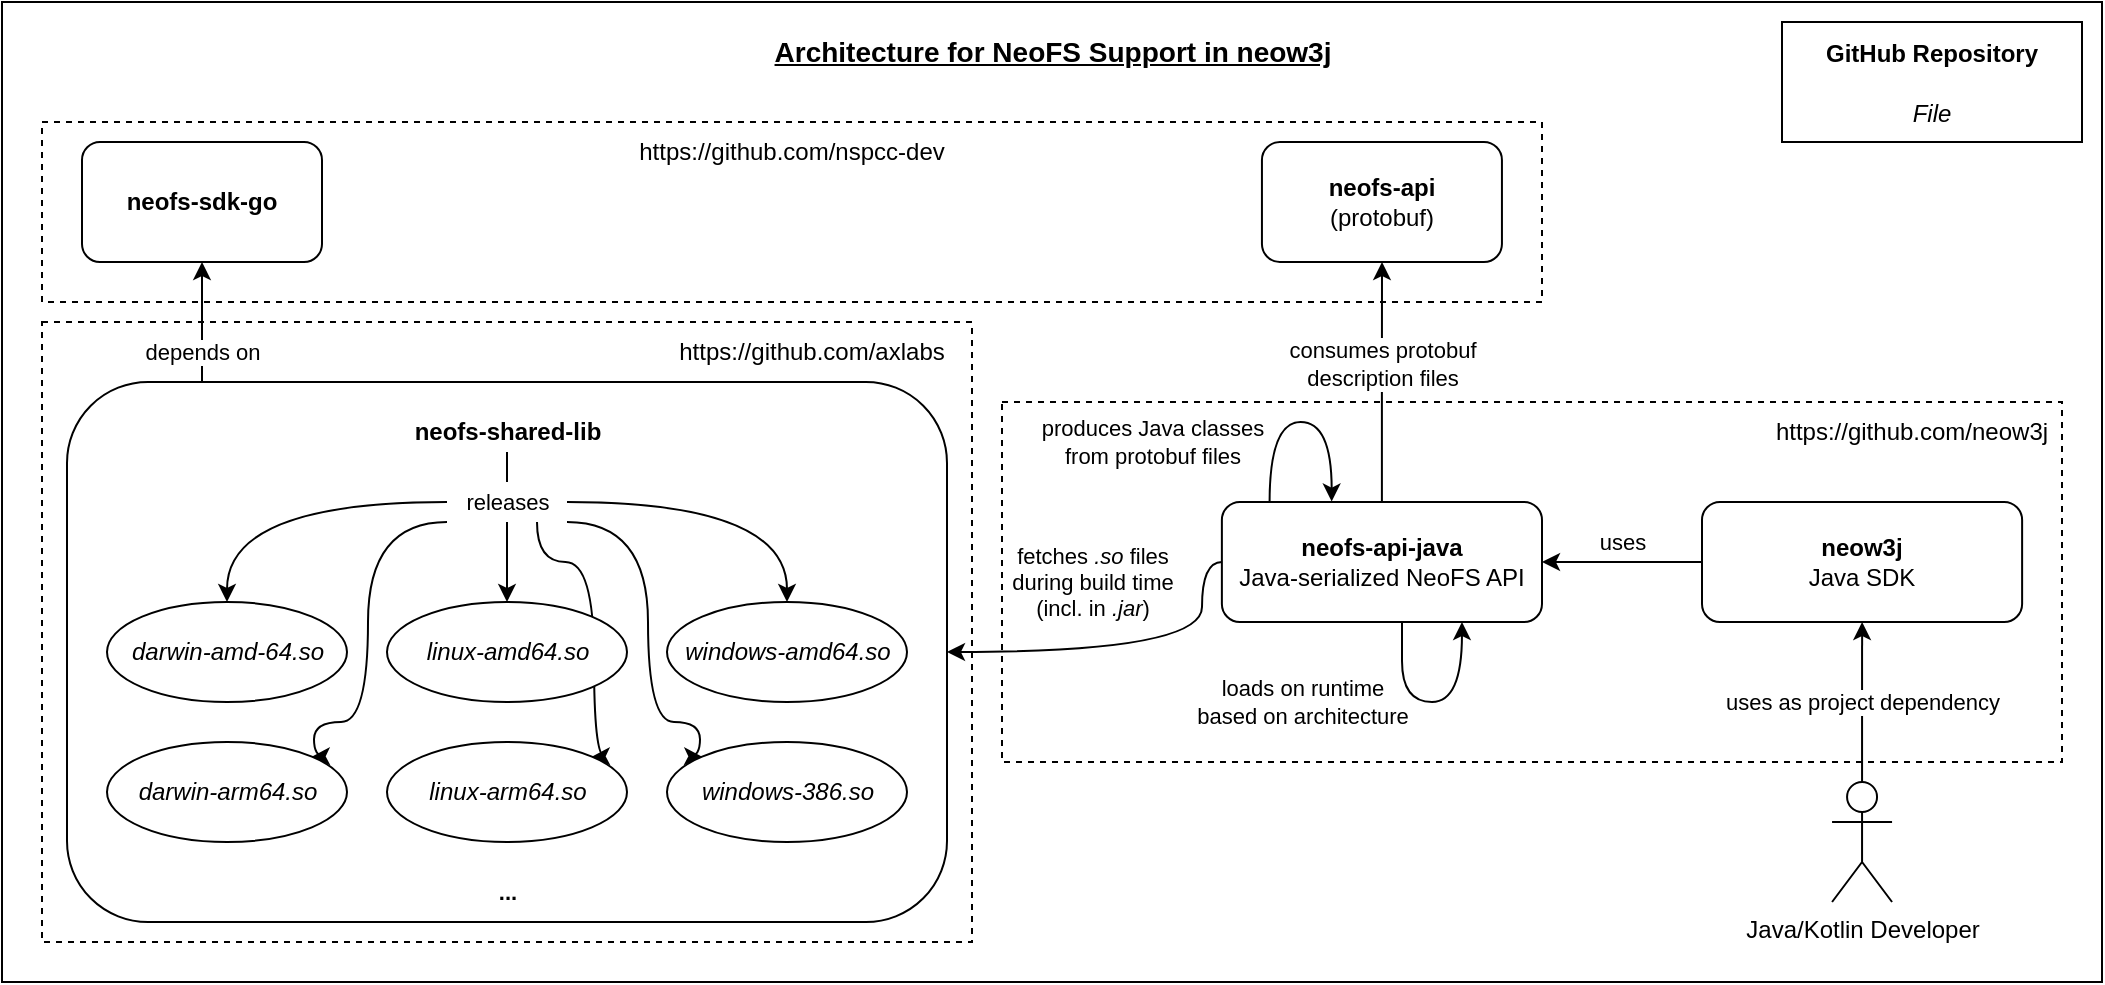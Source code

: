 <mxfile version="20.7.4" type="device"><diagram id="tO1SPFyYU1Soy5vWM51A" name="Page-1"><mxGraphModel dx="1846" dy="1025" grid="1" gridSize="10" guides="1" tooltips="1" connect="1" arrows="1" fold="1" page="1" pageScale="1" pageWidth="827" pageHeight="1169" math="0" shadow="0"><root><mxCell id="0"/><mxCell id="1" parent="0"/><mxCell id="hFZfo0W2_b5fDAXVUZNu-52" value="" style="rounded=0;whiteSpace=wrap;html=1;labelBackgroundColor=none;" parent="1" vertex="1"><mxGeometry x="40" y="60" width="1050" height="490" as="geometry"/></mxCell><mxCell id="hFZfo0W2_b5fDAXVUZNu-47" value="" style="rounded=0;whiteSpace=wrap;html=1;dashed=1;align=right;" parent="1" vertex="1"><mxGeometry x="60" y="220" width="465" height="310" as="geometry"/></mxCell><mxCell id="hFZfo0W2_b5fDAXVUZNu-48" value="https://github.com/axlabs" style="text;html=1;strokeColor=none;fillColor=none;align=center;verticalAlign=middle;whiteSpace=wrap;rounded=0;dashed=1;" parent="1" vertex="1"><mxGeometry x="365" y="220" width="160" height="30" as="geometry"/></mxCell><mxCell id="hFZfo0W2_b5fDAXVUZNu-2" value="" style="rounded=1;whiteSpace=wrap;html=1;" parent="1" vertex="1"><mxGeometry x="72.5" y="250" width="440" height="270" as="geometry"/></mxCell><mxCell id="hFZfo0W2_b5fDAXVUZNu-45" value="" style="rounded=0;whiteSpace=wrap;html=1;dashed=1;align=right;" parent="1" vertex="1"><mxGeometry x="60" y="120" width="750" height="90" as="geometry"/></mxCell><mxCell id="hFZfo0W2_b5fDAXVUZNu-46" value="https://github.com/nspcc-dev" style="text;html=1;strokeColor=none;fillColor=none;align=center;verticalAlign=middle;whiteSpace=wrap;rounded=0;dashed=1;" parent="1" vertex="1"><mxGeometry x="290" y="120" width="290" height="30" as="geometry"/></mxCell><mxCell id="hFZfo0W2_b5fDAXVUZNu-43" value="" style="rounded=0;whiteSpace=wrap;html=1;dashed=1;align=right;" parent="1" vertex="1"><mxGeometry x="540" y="260" width="530" height="180" as="geometry"/></mxCell><mxCell id="P0e6Vw0NGf34NiaDryNO-14" value="" style="edgeStyle=orthogonalEdgeStyle;rounded=0;orthogonalLoop=1;jettySize=auto;html=1;fontSize=11;startArrow=classic;startFill=1;endArrow=none;endFill=0;" edge="1" parent="1" source="hFZfo0W2_b5fDAXVUZNu-1"><mxGeometry relative="1" as="geometry"><mxPoint x="140" y="250" as="targetPoint"/><Array as="points"><mxPoint x="140" y="250"/></Array></mxGeometry></mxCell><mxCell id="P0e6Vw0NGf34NiaDryNO-15" value="depends on" style="edgeLabel;html=1;align=center;verticalAlign=middle;resizable=0;points=[];fontSize=11;" vertex="1" connectable="0" parent="P0e6Vw0NGf34NiaDryNO-14"><mxGeometry x="-0.218" relative="1" as="geometry"><mxPoint y="21" as="offset"/></mxGeometry></mxCell><mxCell id="hFZfo0W2_b5fDAXVUZNu-1" value="&lt;b&gt;neofs-sdk-go&lt;/b&gt;" style="rounded=1;whiteSpace=wrap;html=1;" parent="1" vertex="1"><mxGeometry x="80" y="130" width="120" height="60" as="geometry"/></mxCell><mxCell id="hFZfo0W2_b5fDAXVUZNu-3" value="&lt;b&gt;neofs-api&lt;/b&gt;&lt;br&gt;(protobuf)" style="rounded=1;whiteSpace=wrap;html=1;" parent="1" vertex="1"><mxGeometry x="669.97" y="130" width="120" height="60" as="geometry"/></mxCell><mxCell id="hFZfo0W2_b5fDAXVUZNu-7" value="" style="edgeStyle=orthogonalEdgeStyle;rounded=0;orthogonalLoop=1;jettySize=auto;html=1;" parent="1" source="hFZfo0W2_b5fDAXVUZNu-4" target="hFZfo0W2_b5fDAXVUZNu-3" edge="1"><mxGeometry relative="1" as="geometry"/></mxCell><mxCell id="hFZfo0W2_b5fDAXVUZNu-8" value="consumes protobuf&lt;br&gt;description files" style="edgeLabel;html=1;align=center;verticalAlign=middle;resizable=0;points=[];" parent="hFZfo0W2_b5fDAXVUZNu-7" vertex="1" connectable="0"><mxGeometry x="0.067" y="1" relative="1" as="geometry"><mxPoint x="1" y="-5" as="offset"/></mxGeometry></mxCell><mxCell id="hFZfo0W2_b5fDAXVUZNu-32" value="" style="edgeStyle=orthogonalEdgeStyle;curved=1;rounded=0;orthogonalLoop=1;jettySize=auto;html=1;strokeColor=default;entryX=1;entryY=0.5;entryDx=0;entryDy=0;" parent="1" source="hFZfo0W2_b5fDAXVUZNu-4" edge="1" target="hFZfo0W2_b5fDAXVUZNu-2"><mxGeometry relative="1" as="geometry"><mxPoint x="540" y="380" as="targetPoint"/><Array as="points"><mxPoint x="640" y="340"/><mxPoint x="640" y="385"/></Array></mxGeometry></mxCell><mxCell id="hFZfo0W2_b5fDAXVUZNu-49" value="fetches &lt;i&gt;.so&lt;/i&gt; files&lt;br&gt;during build time&lt;br&gt;(incl. in &lt;i&gt;.jar&lt;/i&gt;)" style="edgeLabel;html=1;align=center;verticalAlign=middle;resizable=0;points=[];labelBackgroundColor=none;" parent="hFZfo0W2_b5fDAXVUZNu-32" vertex="1" connectable="0"><mxGeometry x="-0.548" y="5" relative="1" as="geometry"><mxPoint x="-60" y="-21" as="offset"/></mxGeometry></mxCell><mxCell id="hFZfo0W2_b5fDAXVUZNu-34" value="" style="edgeStyle=orthogonalEdgeStyle;curved=1;rounded=0;orthogonalLoop=1;jettySize=auto;html=1;strokeColor=default;endArrow=none;endFill=0;startArrow=classic;startFill=1;" parent="1" source="hFZfo0W2_b5fDAXVUZNu-4" target="hFZfo0W2_b5fDAXVUZNu-33" edge="1"><mxGeometry relative="1" as="geometry"/></mxCell><mxCell id="hFZfo0W2_b5fDAXVUZNu-35" value="uses" style="edgeLabel;html=1;align=center;verticalAlign=middle;resizable=0;points=[];" parent="hFZfo0W2_b5fDAXVUZNu-34" vertex="1" connectable="0"><mxGeometry x="0.225" y="3" relative="1" as="geometry"><mxPoint x="-9" y="-7" as="offset"/></mxGeometry></mxCell><mxCell id="hFZfo0W2_b5fDAXVUZNu-4" value="&lt;b&gt;neofs-api-java&lt;/b&gt;&lt;br&gt;Java-serialized NeoFS API" style="rounded=1;whiteSpace=wrap;html=1;" parent="1" vertex="1"><mxGeometry x="649.94" y="310" width="160.06" height="60" as="geometry"/></mxCell><mxCell id="hFZfo0W2_b5fDAXVUZNu-12" value="" style="endArrow=classic;html=1;rounded=0;strokeColor=default;deletable=1;edgeStyle=orthogonalEdgeStyle;curved=1;exitX=0.149;exitY=0.004;exitDx=0;exitDy=0;entryX=0.343;entryY=-0.004;entryDx=0;entryDy=0;exitPerimeter=0;entryPerimeter=0;" parent="1" source="hFZfo0W2_b5fDAXVUZNu-4" target="hFZfo0W2_b5fDAXVUZNu-4" edge="1"><mxGeometry width="50" height="50" relative="1" as="geometry"><mxPoint x="519.94" y="500" as="sourcePoint"/><mxPoint x="719.94" y="190" as="targetPoint"/><Array as="points"><mxPoint x="674" y="270"/><mxPoint x="705" y="270"/></Array></mxGeometry></mxCell><mxCell id="hFZfo0W2_b5fDAXVUZNu-15" value="produces Java classes&lt;br&gt;from protobuf files" style="edgeLabel;html=1;align=center;verticalAlign=middle;resizable=0;points=[];labelBackgroundColor=none;" parent="hFZfo0W2_b5fDAXVUZNu-12" vertex="1" connectable="0"><mxGeometry x="0.098" y="-3" relative="1" as="geometry"><mxPoint x="-80" y="7" as="offset"/></mxGeometry></mxCell><mxCell id="hFZfo0W2_b5fDAXVUZNu-20" value="&lt;i&gt;darwin-amd-64.so&lt;/i&gt;" style="ellipse;whiteSpace=wrap;html=1;" parent="1" vertex="1"><mxGeometry x="92.5" y="360" width="120" height="50" as="geometry"/></mxCell><mxCell id="hFZfo0W2_b5fDAXVUZNu-21" value="&lt;i&gt;darwin-arm64.so&lt;/i&gt;" style="ellipse;whiteSpace=wrap;html=1;" parent="1" vertex="1"><mxGeometry x="92.5" y="430" width="120" height="50" as="geometry"/></mxCell><mxCell id="hFZfo0W2_b5fDAXVUZNu-23" value="&lt;i&gt;linux-arm64.so&lt;/i&gt;" style="ellipse;whiteSpace=wrap;html=1;" parent="1" vertex="1"><mxGeometry x="232.5" y="430" width="120" height="50" as="geometry"/></mxCell><mxCell id="hFZfo0W2_b5fDAXVUZNu-24" value="&lt;i&gt;windows-386.so&lt;/i&gt;" style="ellipse;whiteSpace=wrap;html=1;" parent="1" vertex="1"><mxGeometry x="372.5" y="430" width="120" height="50" as="geometry"/></mxCell><mxCell id="hFZfo0W2_b5fDAXVUZNu-25" value="&lt;i&gt;windows-amd64.so&lt;/i&gt;" style="ellipse;whiteSpace=wrap;html=1;" parent="1" vertex="1"><mxGeometry x="372.5" y="360" width="120" height="50" as="geometry"/></mxCell><mxCell id="hFZfo0W2_b5fDAXVUZNu-37" value="" style="edgeStyle=orthogonalEdgeStyle;curved=1;rounded=0;orthogonalLoop=1;jettySize=auto;html=1;strokeColor=default;startArrow=classic;startFill=1;endArrow=none;endFill=0;entryX=0.5;entryY=0;entryDx=0;entryDy=0;entryPerimeter=0;" parent="1" source="hFZfo0W2_b5fDAXVUZNu-33" target="hFZfo0W2_b5fDAXVUZNu-38" edge="1"><mxGeometry relative="1" as="geometry"><mxPoint x="970.03" y="450" as="targetPoint"/></mxGeometry></mxCell><mxCell id="hFZfo0W2_b5fDAXVUZNu-60" value="uses as project dependency" style="edgeLabel;html=1;align=center;verticalAlign=middle;resizable=0;points=[];fontSize=11;" parent="hFZfo0W2_b5fDAXVUZNu-37" vertex="1" connectable="0"><mxGeometry x="0.07" relative="1" as="geometry"><mxPoint y="-3" as="offset"/></mxGeometry></mxCell><mxCell id="hFZfo0W2_b5fDAXVUZNu-33" value="&lt;b&gt;neow3j&lt;/b&gt;&lt;br&gt;Java SDK" style="rounded=1;whiteSpace=wrap;html=1;" parent="1" vertex="1"><mxGeometry x="890" y="310" width="160.06" height="60" as="geometry"/></mxCell><mxCell id="hFZfo0W2_b5fDAXVUZNu-38" value="Java/Kotlin Developer" style="shape=umlActor;verticalLabelPosition=bottom;verticalAlign=top;html=1;outlineConnect=0;" parent="1" vertex="1"><mxGeometry x="955.03" y="450" width="30" height="60" as="geometry"/></mxCell><mxCell id="hFZfo0W2_b5fDAXVUZNu-44" value="https://github.com/neow3j" style="text;html=1;strokeColor=none;fillColor=none;align=center;verticalAlign=middle;whiteSpace=wrap;rounded=0;dashed=1;" parent="1" vertex="1"><mxGeometry x="920" y="260" width="150" height="30" as="geometry"/></mxCell><mxCell id="hFZfo0W2_b5fDAXVUZNu-50" value="" style="endArrow=classic;html=1;rounded=0;strokeColor=default;deletable=1;edgeStyle=orthogonalEdgeStyle;curved=1;entryX=0.75;entryY=1;entryDx=0;entryDy=0;" parent="1" target="hFZfo0W2_b5fDAXVUZNu-4" edge="1"><mxGeometry width="50" height="50" relative="1" as="geometry"><mxPoint x="740" y="370" as="sourcePoint"/><mxPoint x="699.955" y="590" as="targetPoint"/><Array as="points"><mxPoint x="740" y="369"/><mxPoint x="740" y="410"/><mxPoint x="770" y="410"/></Array></mxGeometry></mxCell><mxCell id="hFZfo0W2_b5fDAXVUZNu-51" value="loads on runtime&lt;br&gt;based on architecture" style="edgeLabel;html=1;align=center;verticalAlign=middle;resizable=0;points=[];labelBackgroundColor=none;" parent="hFZfo0W2_b5fDAXVUZNu-50" vertex="1" connectable="0"><mxGeometry x="0.098" y="-3" relative="1" as="geometry"><mxPoint x="-70" y="-3" as="offset"/></mxGeometry></mxCell><mxCell id="hFZfo0W2_b5fDAXVUZNu-53" value="&lt;b&gt;&lt;font style=&quot;font-size: 14px;&quot;&gt;&lt;u&gt;Architecture for NeoFS Support in neow3j&lt;/u&gt;&lt;/font&gt;&lt;/b&gt;" style="text;html=1;strokeColor=none;fillColor=none;align=center;verticalAlign=middle;whiteSpace=wrap;rounded=0;labelBackgroundColor=none;" parent="1" vertex="1"><mxGeometry x="378.75" y="70" width="372.5" height="30" as="geometry"/></mxCell><mxCell id="hFZfo0W2_b5fDAXVUZNu-54" value="" style="rounded=0;whiteSpace=wrap;html=1;labelBackgroundColor=none;fontSize=14;" parent="1" vertex="1"><mxGeometry x="930" y="70" width="150" height="60" as="geometry"/></mxCell><mxCell id="hFZfo0W2_b5fDAXVUZNu-56" value="&lt;b style=&quot;border-color: var(--border-color); font-size: 12px;&quot;&gt;GitHub Repository&lt;/b&gt;" style="text;html=1;strokeColor=none;fillColor=none;align=center;verticalAlign=middle;whiteSpace=wrap;rounded=0;labelBackgroundColor=none;fontSize=14;" parent="1" vertex="1"><mxGeometry x="930" y="70" width="150" height="30" as="geometry"/></mxCell><mxCell id="hFZfo0W2_b5fDAXVUZNu-57" value="&lt;i style=&quot;border-color: var(--border-color); font-size: 12px;&quot;&gt;File&lt;/i&gt;" style="text;html=1;strokeColor=none;fillColor=none;align=center;verticalAlign=middle;whiteSpace=wrap;rounded=0;labelBackgroundColor=none;fontSize=14;" parent="1" vertex="1"><mxGeometry x="930" y="100" width="150" height="30" as="geometry"/></mxCell><mxCell id="hFZfo0W2_b5fDAXVUZNu-61" value="&lt;b&gt;...&lt;/b&gt;" style="text;html=1;strokeColor=none;fillColor=none;align=center;verticalAlign=middle;whiteSpace=wrap;rounded=0;labelBackgroundColor=none;fontSize=11;" parent="1" vertex="1"><mxGeometry x="157.5" y="490" width="270" height="30" as="geometry"/></mxCell><mxCell id="P0e6Vw0NGf34NiaDryNO-1" value="&lt;font style=&quot;font-size: 11px;&quot;&gt;releases&lt;/font&gt;" style="text;html=1;strokeColor=none;fillColor=none;align=center;verticalAlign=middle;whiteSpace=wrap;rounded=0;" vertex="1" parent="1"><mxGeometry x="262.5" y="300" width="60" height="20" as="geometry"/></mxCell><mxCell id="P0e6Vw0NGf34NiaDryNO-3" value="" style="edgeStyle=orthogonalEdgeStyle;curved=1;rounded=0;orthogonalLoop=1;jettySize=auto;html=1;strokeColor=default;exitX=0.5;exitY=1;exitDx=0;exitDy=0;entryX=0.5;entryY=0;entryDx=0;entryDy=0;" edge="1" parent="1" source="P0e6Vw0NGf34NiaDryNO-1" target="hFZfo0W2_b5fDAXVUZNu-22"><mxGeometry relative="1" as="geometry"><mxPoint x="157.5" y="350" as="targetPoint"/><Array as="points"/><mxPoint x="297.44" y="310" as="sourcePoint"/></mxGeometry></mxCell><mxCell id="P0e6Vw0NGf34NiaDryNO-5" value="" style="edgeStyle=orthogonalEdgeStyle;curved=1;rounded=0;orthogonalLoop=1;jettySize=auto;html=1;strokeColor=default;entryX=0.5;entryY=0;entryDx=0;entryDy=0;exitX=1;exitY=0.5;exitDx=0;exitDy=0;" edge="1" parent="1" source="P0e6Vw0NGf34NiaDryNO-1" target="hFZfo0W2_b5fDAXVUZNu-25"><mxGeometry relative="1" as="geometry"><mxPoint x="422.5" y="10" as="targetPoint"/><Array as="points"><mxPoint x="432.5" y="310"/></Array><mxPoint x="292.5" y="300" as="sourcePoint"/></mxGeometry></mxCell><mxCell id="P0e6Vw0NGf34NiaDryNO-7" value="" style="edgeStyle=orthogonalEdgeStyle;curved=1;rounded=0;orthogonalLoop=1;jettySize=auto;html=1;strokeColor=default;entryX=0.5;entryY=0;entryDx=0;entryDy=0;exitX=0;exitY=0.5;exitDx=0;exitDy=0;" edge="1" parent="1" source="P0e6Vw0NGf34NiaDryNO-1" target="hFZfo0W2_b5fDAXVUZNu-20"><mxGeometry relative="1" as="geometry"><mxPoint x="442.5" y="370" as="targetPoint"/><Array as="points"><mxPoint x="152.5" y="310"/></Array><mxPoint x="332.5" y="320" as="sourcePoint"/></mxGeometry></mxCell><mxCell id="P0e6Vw0NGf34NiaDryNO-8" value="" style="edgeStyle=orthogonalEdgeStyle;curved=1;rounded=0;orthogonalLoop=1;jettySize=auto;html=1;strokeColor=default;exitX=1;exitY=1;exitDx=0;exitDy=0;entryX=0;entryY=0;entryDx=0;entryDy=0;" edge="1" parent="1" source="P0e6Vw0NGf34NiaDryNO-1" target="hFZfo0W2_b5fDAXVUZNu-24"><mxGeometry relative="1" as="geometry"><mxPoint x="302.5" y="369.9" as="targetPoint"/><Array as="points"><mxPoint x="363" y="320"/><mxPoint x="363" y="420"/><mxPoint x="389" y="420"/></Array><mxPoint x="302.5" y="330" as="sourcePoint"/></mxGeometry></mxCell><mxCell id="P0e6Vw0NGf34NiaDryNO-9" value="" style="edgeStyle=orthogonalEdgeStyle;curved=1;rounded=0;orthogonalLoop=1;jettySize=auto;html=1;strokeColor=default;exitX=0;exitY=1;exitDx=0;exitDy=0;entryX=1;entryY=0;entryDx=0;entryDy=0;" edge="1" parent="1" source="P0e6Vw0NGf34NiaDryNO-1" target="hFZfo0W2_b5fDAXVUZNu-21"><mxGeometry relative="1" as="geometry"><mxPoint x="212.53" y="443.662" as="targetPoint"/><Array as="points"><mxPoint x="223" y="320"/><mxPoint x="223" y="420"/><mxPoint x="196" y="420"/></Array><mxPoint x="280.104" y="326.34" as="sourcePoint"/></mxGeometry></mxCell><mxCell id="P0e6Vw0NGf34NiaDryNO-10" value="" style="edgeStyle=orthogonalEdgeStyle;curved=1;rounded=0;orthogonalLoop=1;jettySize=auto;html=1;strokeColor=default;exitX=0.75;exitY=1;exitDx=0;exitDy=0;entryX=1;entryY=0;entryDx=0;entryDy=0;" edge="1" parent="1" source="P0e6Vw0NGf34NiaDryNO-1" target="hFZfo0W2_b5fDAXVUZNu-23"><mxGeometry relative="1" as="geometry"><mxPoint x="302.5" y="369.9" as="targetPoint"/><Array as="points"><mxPoint x="307" y="340"/><mxPoint x="336" y="340"/></Array><mxPoint x="302.5" y="330" as="sourcePoint"/></mxGeometry></mxCell><mxCell id="hFZfo0W2_b5fDAXVUZNu-22" value="&lt;i&gt;linux-amd64.so&lt;/i&gt;" style="ellipse;whiteSpace=wrap;html=1;" parent="1" vertex="1"><mxGeometry x="232.5" y="360" width="120" height="50" as="geometry"/></mxCell><mxCell id="P0e6Vw0NGf34NiaDryNO-11" value="&lt;b style=&quot;border-color: var(--border-color); font-size: 12px;&quot;&gt;neofs-shared-lib&lt;/b&gt;" style="text;html=1;strokeColor=none;fillColor=none;align=center;verticalAlign=middle;whiteSpace=wrap;rounded=0;fontSize=11;" vertex="1" parent="1"><mxGeometry x="172.5" y="265" width="240" height="20" as="geometry"/></mxCell><mxCell id="P0e6Vw0NGf34NiaDryNO-13" value="" style="endArrow=none;html=1;rounded=0;fontSize=11;entryX=0.5;entryY=1;entryDx=0;entryDy=0;exitX=0.5;exitY=0;exitDx=0;exitDy=0;" edge="1" parent="1" source="P0e6Vw0NGf34NiaDryNO-1" target="P0e6Vw0NGf34NiaDryNO-11"><mxGeometry width="50" height="50" relative="1" as="geometry"><mxPoint x="232.5" y="310" as="sourcePoint"/><mxPoint x="282.5" y="260" as="targetPoint"/></mxGeometry></mxCell></root></mxGraphModel></diagram></mxfile>
